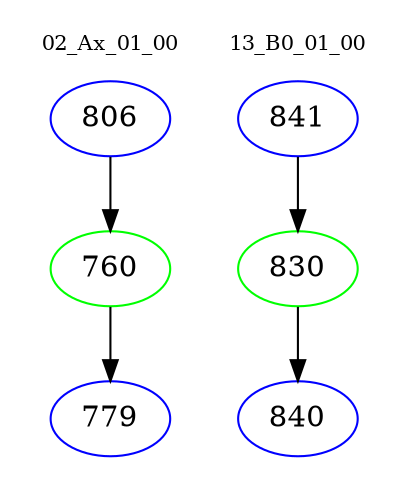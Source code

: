 digraph{
subgraph cluster_0 {
color = white
label = "02_Ax_01_00";
fontsize=10;
T0_806 [label="806", color="blue"]
T0_806 -> T0_760 [color="black"]
T0_760 [label="760", color="green"]
T0_760 -> T0_779 [color="black"]
T0_779 [label="779", color="blue"]
}
subgraph cluster_1 {
color = white
label = "13_B0_01_00";
fontsize=10;
T1_841 [label="841", color="blue"]
T1_841 -> T1_830 [color="black"]
T1_830 [label="830", color="green"]
T1_830 -> T1_840 [color="black"]
T1_840 [label="840", color="blue"]
}
}
